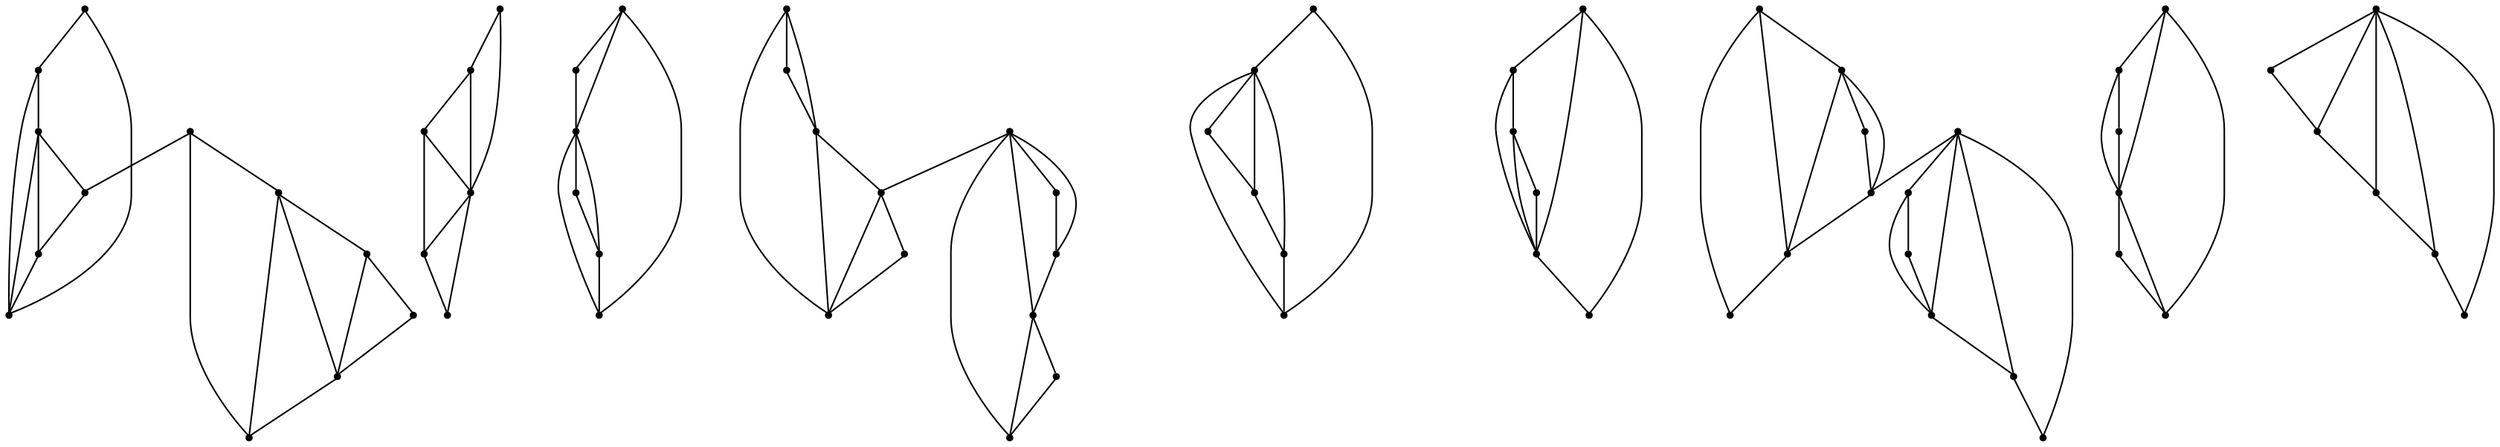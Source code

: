 graph {
  node [shape=point,comment="{\"directed\":false,\"doi\":\"10.4230/LIPIcs.GD.2024.30\",\"figure\":\"3 (4)\"}"]

  v0 [pos="2002.2681837217915,1206.2452533982243"]
  v1 [pos="1988.1225691202565,1230.7418228758186"]
  v2 [pos="1988.1225691202565,1181.7484295984216"]
  v3 [pos="1959.8314671087937,1230.737753720477"]
  v4 [pos="1959.8272697857542,1181.7484295984216"]
  v5 [pos="1945.6817823758265,1206.2452533982243"]
  v6 [pos="1871.4530147615062,1206.228468132441"]
  v7 [pos="1857.3074001599712,1230.725291932244"]
  v8 [pos="1868.9272438245168,1322.882759138236"]
  v9 [pos="1854.781756414589,1347.3793445109682"]
  v10 [pos="1868.9189763700447,1089.5367917619467"]
  v11 [pos="1854.7733617685099,1114.0336155617495"]
  v12 [pos="1857.3074001599712,1181.731898654847"]
  v13 [pos="1829.0162981485084,1230.7209684546938"]
  v14 [pos="1854.781756414589,1298.3859353384332"]
  v15 [pos="1812.3408424785516,1322.882759138236"]
  v16 [pos="1826.4906544031264,1347.3752753556266"]
  v17 [pos="1854.7733617685099,1065.0402222843527"]
  v18 [pos="1826.4822597570471,1114.0292920841994"]
  v19 [pos="1829.0121008254691,1181.731898654847"]
  v20 [pos="1814.866613415541,1206.228468132441"]
  v21 [pos="1826.486457080087,1298.3859353384332"]
  v22 [pos="1826.4780624340074,1065.0402222843527"]
  v23 [pos="1812.3325750240797,1089.5367917619467"]
  v24 [pos="1735.5531069177468,1206.2243989770996"]
  v25 [pos="1721.407492316212,1230.7209684546938"]
  v26 [pos="1721.407492316212,1181.7275751772968"]
  v27 [pos="1678.9665783801747,1206.2243989770996"]
  v28 [pos="1693.1163903047493,1230.7168992993522"]
  v29 [pos="1693.1121929817095,1181.7275751772968"]
  v30 [pos="1668.8805383075896,1322.9036135593608"]
  v31 [pos="1654.7349237060548,1347.400198932093"]
  v32 [pos="1668.851411429527,1089.5451843948383"]
  v33 [pos="1654.7057968279921,1114.0420081946413"]
  v34 [pos="1626.4104974934896,1065.0483605950355"]
  v35 [pos="1654.7349237060548,1298.406789759558"]
  v36 [pos="1626.4438216945923,1347.3961297767514"]
  v37 [pos="1654.7057968279921,1065.0483605950355"]
  v38 [pos="1626.4146948165294,1114.037684717091"]
  v39 [pos="1626.4396243715523,1298.406789759558"]
  v40 [pos="1612.2941369616246,1322.903613559361"]
  v41 [pos="1612.2648828919546,1089.5451843948383"]
  v42 [pos="1602.1704481732904,1206.2243989770996"]
  v43 [pos="1588.0290308947951,1230.7209684546938"]
  v44 [pos="1588.0290308947951,1181.7275751772968"]
  v45 [pos="1545.5840468273254,1206.2243989770996"]
  v46 [pos="1559.7379288833326,1230.7168992993522"]
  v47 [pos="1559.7296614288603,1181.7275751772968"]
  v48 [pos="1468.817043498504,1206.2200754995495"]
  v49 [pos="1454.6715560885766,1230.7168992993522"]
  v50 [pos="1426.3762567540743,1181.7235060219552"]
  v51 [pos="1468.8129733670717,1322.8868282935775"]
  v52 [pos="1454.667358765537,1347.3836679885185"]
  v53 [pos="1412.2264448294995,1322.8868282935775"]
  v54 [pos="1468.8087760440324,1089.5327226066051"]
  v55 [pos="1426.3678621079953,1065.0358988068024"]
  v56 [pos="1454.6631614424973,1114.0292920841994"]
  v57 [pos="1454.6715560885766,1181.7235060219552"]
  v58 [pos="1426.3804540771139,1230.712830144011"]
  v59 [pos="1412.2306421525393,1206.2200754995495"]
  v60 [pos="1454.6673587655368,1298.3900044937745"]
  v61 [pos="1426.3762567540743,1347.3793445109682"]
  v62 [pos="1454.6631614424973,1065.0358988068024"]
  v63 [pos="1426.3720594310344,1114.0252229288578"]
  v64 [pos="1426.3720594310346,1298.3900044937745"]
  v65 [pos="1412.2223746980674,1089.5327226066051"]
  v66 [pos="1335.4595686922858,1206.2076137113163"]
  v67 [pos="1321.3139540907507,1230.704437511119"]
  v68 [pos="1293.0186547562485,1181.7110442337223"]
  v69 [pos="1278.8731673463205,1206.2076137113163"]
  v70 [pos="1321.3139540907507,1181.7110442337223"]
  v71 [pos="1293.022852079288,1230.700114033569"]

  v0 -- v1 [id="-1",pos="2002.2681837217915,1206.2452533982243 1988.1225691202565,1230.7418228758186 1988.1225691202565,1230.7418228758186 1988.1225691202565,1230.7418228758186"]
  v69 -- v68 [id="-2",pos="1278.8731673463205,1206.2076137113163 1293.0186547562485,1181.7110442337223 1293.0186547562485,1181.7110442337223 1293.0186547562485,1181.7110442337223"]
  v71 -- v69 [id="-3",pos="1293.022852079288,1230.700114033569 1278.8731673463205,1206.2076137113163 1278.8731673463205,1206.2076137113163 1278.8731673463205,1206.2076137113163"]
  v68 -- v70 [id="-4",pos="1293.0186547562485,1181.7110442337223 1321.3139540907507,1181.7110442337223 1321.3139540907507,1181.7110442337223 1321.3139540907507,1181.7110442337223"]
  v66 -- v59 [id="-6",pos="1335.4595686922858,1206.2076137113163 1412.2306421525393,1206.2200754995495 1412.2306421525393,1206.2200754995495 1412.2306421525393,1206.2200754995495"]
  v2 -- v0 [id="-8",pos="1988.1225691202565,1181.7484295984216 2002.2681837217915,1206.2452533982243 2002.2681837217915,1206.2452533982243 2002.2681837217915,1206.2452533982243"]
  v66 -- v69 [id="-9",pos="1335.4595686922858,1206.2076137113163 1278.8731673463205,1206.2076137113163 1278.8731673463205,1206.2076137113163 1278.8731673463205,1206.2076137113163"]
  v66 -- v68 [id="-10",pos="1335.4595686922858,1206.2076137113163 1293.0186547562485,1181.7110442337223 1293.0186547562485,1181.7110442337223 1293.0186547562485,1181.7110442337223"]
  v66 -- v67 [id="-11",pos="1335.4595686922858,1206.2076137113163 1321.3139540907507,1230.704437511119 1321.3139540907507,1230.704437511119 1321.3139540907507,1230.704437511119"]
  v65 -- v54 [id="-12",pos="1412.2223746980674,1089.5327226066051 1468.8087760440324,1089.5327226066051 1468.8087760440324,1089.5327226066051 1468.8087760440324,1089.5327226066051"]
  v65 -- v55 [id="-13",pos="1412.2223746980674,1089.5327226066051 1426.3678621079953,1065.0358988068024 1426.3678621079953,1065.0358988068024 1426.3678621079953,1065.0358988068024"]
  v53 -- v64 [id="-14",pos="1412.2264448294995,1322.8868282935775 1426.3720594310346,1298.3900044937745 1426.3720594310346,1298.3900044937745 1426.3720594310346,1298.3900044937745"]
  v59 -- v50 [id="-15",pos="1412.2306421525393,1206.2200754995495 1426.3762567540743,1181.7235060219552 1426.3762567540743,1181.7235060219552 1426.3762567540743,1181.7235060219552"]
  v63 -- v65 [id="-16",pos="1426.3720594310344,1114.0252229288578 1412.2223746980674,1089.5327226066051 1412.2223746980674,1089.5327226066051 1412.2223746980674,1089.5327226066051"]
  v55 -- v62 [id="-17",pos="1426.3678621079953,1065.0358988068024 1454.6631614424973,1065.0358988068024 1454.6631614424973,1065.0358988068024 1454.6631614424973,1065.0358988068024"]
  v63 -- v54 [id="-18",pos="1426.3720594310344,1114.0252229288578 1468.8087760440324,1089.5327226066051 1468.8087760440324,1089.5327226066051 1468.8087760440324,1089.5327226066051"]
  v61 -- v53 [id="-19",pos="1426.3762567540743,1347.3793445109682 1412.2264448294995,1322.8868282935775 1412.2264448294995,1322.8868282935775 1412.2264448294995,1322.8868282935775"]
  v64 -- v60 [id="-20",pos="1426.3720594310346,1298.3900044937745 1454.6673587655368,1298.3900044937745 1454.6673587655368,1298.3900044937745 1454.6673587655368,1298.3900044937745"]
  v58 -- v59 [id="-21",pos="1426.3804540771139,1230.712830144011 1412.2306421525393,1206.2200754995495 1412.2306421525393,1206.2200754995495 1412.2306421525393,1206.2200754995495"]
  v50 -- v57 [id="-22",pos="1426.3762567540743,1181.7235060219552 1454.6715560885766,1181.7235060219552 1454.6715560885766,1181.7235060219552 1454.6715560885766,1181.7235060219552"]
  v1 -- v3 [id="-23",pos="1988.1225691202565,1230.7418228758186 1959.8314671087937,1230.737753720477 1959.8314671087937,1230.737753720477 1959.8314671087937,1230.737753720477"]
  v1 -- v2 [id="-24",pos="1988.1225691202565,1230.7418228758186 1988.1225691202565,1181.7484295984216 1988.1225691202565,1181.7484295984216 1988.1225691202565,1181.7484295984216"]
  v67 -- v69 [id="-25",pos="1321.3139540907507,1230.704437511119 1278.8731673463205,1206.2076137113163 1278.8731673463205,1206.2076137113163 1278.8731673463205,1206.2076137113163"]
  v4 -- v2 [id="-26",pos="1959.8272697857542,1181.7484295984216 1988.1225691202565,1181.7484295984216 1988.1225691202565,1181.7484295984216 1988.1225691202565,1181.7484295984216"]
  v56 -- v63 [id="-27",pos="1454.6631614424973,1114.0292920841994 1426.3720594310344,1114.0252229288578 1426.3720594310344,1114.0252229288578 1426.3720594310344,1114.0252229288578"]
  v62 -- v54 [id="-28",pos="1454.6631614424973,1065.0358988068024 1468.8087760440324,1089.5327226066051 1468.8087760440324,1089.5327226066051 1468.8087760440324,1089.5327226066051"]
  v52 -- v61 [id="-29",pos="1454.667358765537,1347.3836679885185 1426.3762567540743,1347.3793445109682 1426.3762567540743,1347.3793445109682 1426.3762567540743,1347.3793445109682"]
  v60 -- v51 [id="-30",pos="1454.6673587655368,1298.3900044937745 1468.8129733670717,1322.8868282935775 1468.8129733670717,1322.8868282935775 1468.8129733670717,1322.8868282935775"]
  v52 -- v53 [id="-31",pos="1454.667358765537,1347.3836679885185 1412.2264448294995,1322.8868282935775 1412.2264448294995,1322.8868282935775 1412.2264448294995,1322.8868282935775"]
  v60 -- v53 [id="-32",pos="1454.6673587655368,1298.3900044937745 1412.2264448294995,1322.8868282935775 1412.2264448294995,1322.8868282935775 1412.2264448294995,1322.8868282935775"]
  v49 -- v59 [id="-33",pos="1454.6715560885766,1230.7168992993522 1412.2306421525393,1206.2200754995495 1412.2306421525393,1206.2200754995495 1412.2306421525393,1206.2200754995495"]
  v49 -- v50 [id="-34",pos="1454.6715560885766,1230.7168992993522 1426.3762567540743,1181.7235060219552 1426.3762567540743,1181.7235060219552 1426.3762567540743,1181.7235060219552"]
  v49 -- v58 [id="-35",pos="1454.6715560885766,1230.7168992993522 1426.3804540771139,1230.712830144011 1426.3804540771139,1230.712830144011 1426.3804540771139,1230.712830144011"]
  v57 -- v48 [id="-36",pos="1454.6715560885766,1181.7235060219552 1468.817043498504,1206.2200754995495 1468.817043498504,1206.2200754995495 1468.817043498504,1206.2200754995495"]
  v54 -- v56 [id="-37",pos="1468.8087760440324,1089.5327226066051 1454.6631614424973,1114.0292920841994 1454.6631614424973,1114.0292920841994 1454.6631614424973,1114.0292920841994"]
  v54 -- v55 [id="-38",pos="1468.8087760440324,1089.5327226066051 1426.3678621079953,1065.0358988068024 1426.3678621079953,1065.0358988068024 1426.3678621079953,1065.0358988068024"]
  v51 -- v53 [id="-39",pos="1468.8129733670717,1322.8868282935775 1412.2264448294995,1322.8868282935775 1412.2264448294995,1322.8868282935775 1412.2264448294995,1322.8868282935775"]
  v51 -- v52 [id="-40",pos="1468.8129733670717,1322.8868282935775 1454.667358765537,1347.3836679885185 1454.667358765537,1347.3836679885185 1454.667358765537,1347.3836679885185"]
  v48 -- v50 [id="-41",pos="1468.817043498504,1206.2200754995495 1426.3762567540743,1181.7235060219552 1426.3762567540743,1181.7235060219552 1426.3762567540743,1181.7235060219552"]
  v48 -- v49 [id="-42",pos="1468.817043498504,1206.2200754995495 1454.6715560885766,1230.7168992993522 1454.6715560885766,1230.7168992993522 1454.6715560885766,1230.7168992993522"]
  v45 -- v42 [id="-43",pos="1545.5840468273254,1206.2243989770996 1602.1704481732904,1206.2243989770996 1602.1704481732904,1206.2243989770996 1602.1704481732904,1206.2243989770996"]
  v45 -- v47 [id="-44",pos="1545.5840468273254,1206.2243989770996 1559.7296614288603,1181.7275751772968 1559.7296614288603,1181.7275751772968 1559.7296614288603,1181.7275751772968"]
  v46 -- v45 [id="-45",pos="1559.7379288833326,1230.7168992993522 1545.5840468273254,1206.2243989770996 1545.5840468273254,1206.2243989770996 1545.5840468273254,1206.2243989770996"]
  v47 -- v44 [id="-46",pos="1559.7296614288603,1181.7275751772968 1588.0290308947951,1181.7275751772968 1588.0290308947951,1181.7275751772968 1588.0290308947951,1181.7275751772968"]
  v46 -- v42 [id="-47",pos="1559.7379288833326,1230.7168992993522 1602.1704481732904,1206.2243989770996 1602.1704481732904,1206.2243989770996 1602.1704481732904,1206.2243989770996"]
  v43 -- v46 [id="-49",pos="1588.0290308947951,1230.7209684546938 1559.7379288833326,1230.7168992993522 1559.7379288833326,1230.7168992993522 1559.7379288833326,1230.7168992993522"]
  v42 -- v43 [id="-50",pos="1602.1704481732904,1206.2243989770996 1588.0290308947951,1230.7209684546938 1588.0290308947951,1230.7209684546938 1588.0290308947951,1230.7209684546938"]
  v41 -- v34 [id="-51",pos="1612.2648828919546,1089.5451843948383 1626.4104974934896,1065.0483605950355 1626.4104974934896,1065.0483605950355 1626.4104974934896,1065.0483605950355"]
  v40 -- v31 [id="-52",pos="1612.2941369616246,1322.903613559361 1654.7349237060548,1347.400198932093 1654.7349237060548,1347.400198932093 1654.7349237060548,1347.400198932093"]
  v40 -- v39 [id="-53",pos="1612.2941369616246,1322.903613559361 1626.4396243715523,1298.406789759558 1626.4396243715523,1298.406789759558 1626.4396243715523,1298.406789759558"]
  v38 -- v34 [id="-54",pos="1626.4146948165294,1114.037684717091 1626.4104974934896,1065.0483605950355 1626.4104974934896,1065.0483605950355 1626.4104974934896,1065.0483605950355"]
  v38 -- v41 [id="-55",pos="1626.4146948165294,1114.037684717091 1612.2648828919546,1089.5451843948383 1612.2648828919546,1089.5451843948383 1612.2648828919546,1089.5451843948383"]
  v34 -- v37 [id="-56",pos="1626.4104974934896,1065.0483605950355 1654.7057968279921,1065.0483605950355 1654.7057968279921,1065.0483605950355 1654.7057968279921,1065.0483605950355"]
  v36 -- v40 [id="-57",pos="1626.4438216945923,1347.3961297767514 1612.2941369616246,1322.903613559361 1612.2941369616246,1322.903613559361 1612.2941369616246,1322.903613559361"]
  v39 -- v35 [id="-58",pos="1626.4396243715523,1298.406789759558 1654.7349237060548,1298.406789759558 1654.7349237060548,1298.406789759558 1654.7349237060548,1298.406789759558"]
  v39 -- v31 [id="-59",pos="1626.4396243715523,1298.406789759558 1654.7349237060548,1347.400198932093 1654.7349237060548,1347.400198932093 1654.7349237060548,1347.400198932093"]
  v67 -- v71 [id="-60",pos="1321.3139540907507,1230.704437511119 1293.022852079288,1230.700114033569 1293.022852079288,1230.700114033569 1293.022852079288,1230.700114033569"]
  v70 -- v66 [id="-61",pos="1321.3139540907507,1181.7110442337223 1335.4595686922858,1206.2076137113163 1335.4595686922858,1206.2076137113163 1335.4595686922858,1206.2076137113163"]
  v33 -- v34 [id="-62",pos="1654.7057968279921,1114.0420081946413 1626.4104974934896,1065.0483605950355 1626.4104974934896,1065.0483605950355 1626.4104974934896,1065.0483605950355"]
  v33 -- v38 [id="-63",pos="1654.7057968279921,1114.0420081946413 1626.4146948165294,1114.037684717091 1626.4146948165294,1114.037684717091 1626.4146948165294,1114.037684717091"]
  v37 -- v32 [id="-64",pos="1654.7057968279921,1065.0483605950355 1668.851411429527,1089.5451843948383 1668.851411429527,1089.5451843948383 1668.851411429527,1089.5451843948383"]
  v31 -- v36 [id="-65",pos="1654.7349237060548,1347.400198932093 1626.4438216945923,1347.3961297767514 1626.4438216945923,1347.3961297767514 1626.4438216945923,1347.3961297767514"]
  v35 -- v30 [id="-66",pos="1654.7349237060548,1298.406789759558 1668.8805383075896,1322.9036135593608 1668.8805383075896,1322.9036135593608 1668.8805383075896,1322.9036135593608"]
  v31 -- v35 [id="-67",pos="1654.7349237060548,1347.400198932093 1654.7349237060548,1298.406789759558 1654.7349237060548,1298.406789759558 1654.7349237060548,1298.406789759558"]
  v32 -- v34 [id="-68",pos="1668.851411429527,1089.5451843948383 1626.4104974934896,1065.0483605950355 1626.4104974934896,1065.0483605950355 1626.4104974934896,1065.0483605950355"]
  v32 -- v33 [id="-69",pos="1668.851411429527,1089.5451843948383 1654.7057968279921,1114.0420081946413 1654.7057968279921,1114.0420081946413 1654.7057968279921,1114.0420081946413"]
  v30 -- v31 [id="-70",pos="1668.8805383075896,1322.9036135593608 1654.7349237060548,1347.400198932093 1654.7349237060548,1347.400198932093 1654.7349237060548,1347.400198932093"]
  v27 -- v29 [id="-71",pos="1678.9665783801747,1206.2243989770996 1693.1121929817095,1181.7275751772968 1693.1121929817095,1181.7275751772968 1693.1121929817095,1181.7275751772968"]
  v28 -- v24 [id="-72",pos="1693.1163903047493,1230.7168992993522 1735.5531069177468,1206.2243989770996 1735.5531069177468,1206.2243989770996 1735.5531069177468,1206.2243989770996"]
  v28 -- v26 [id="-73",pos="1693.1163903047493,1230.7168992993522 1721.407492316212,1181.7275751772968 1721.407492316212,1181.7275751772968 1721.407492316212,1181.7275751772968"]
  v28 -- v27 [id="-74",pos="1693.1163903047493,1230.7168992993522 1678.9665783801747,1206.2243989770996 1678.9665783801747,1206.2243989770996 1678.9665783801747,1206.2243989770996"]
  v29 -- v26 [id="-75",pos="1693.1121929817095,1181.7275751772968 1721.407492316212,1181.7275751772968 1721.407492316212,1181.7275751772968 1721.407492316212,1181.7275751772968"]
  v25 -- v28 [id="-76",pos="1721.407492316212,1230.7209684546938 1693.1163903047493,1230.7168992993522 1693.1163903047493,1230.7168992993522 1693.1163903047493,1230.7168992993522"]
  v26 -- v24 [id="-77",pos="1721.407492316212,1181.7275751772968 1735.5531069177468,1206.2243989770996 1735.5531069177468,1206.2243989770996 1735.5531069177468,1206.2243989770996"]
  v26 -- v27 [id="-78",pos="1721.407492316212,1181.7275751772968 1678.9665783801747,1206.2243989770996 1678.9665783801747,1206.2243989770996 1678.9665783801747,1206.2243989770996"]
  v24 -- v25 [id="-79",pos="1735.5531069177468,1206.2243989770996 1721.407492316212,1230.7209684546938 1721.407492316212,1230.7209684546938 1721.407492316212,1230.7209684546938"]
  v23 -- v22 [id="-80",pos="1812.3325750240797,1089.5367917619467 1826.4780624340074,1065.0402222843527 1826.4780624340074,1065.0402222843527 1826.4780624340074,1065.0402222843527"]
  v15 -- v21 [id="-81",pos="1812.3408424785516,1322.882759138236 1826.486457080087,1298.3859353384332 1826.486457080087,1298.3859353384332 1826.486457080087,1298.3859353384332"]
  v20 -- v19 [id="-82",pos="1814.866613415541,1206.228468132441 1829.0121008254691,1181.731898654847 1829.0121008254691,1181.731898654847 1829.0121008254691,1181.731898654847"]
  v22 -- v18 [id="-83",pos="1826.4780624340074,1065.0402222843527 1826.4822597570471,1114.0292920841994 1826.4822597570471,1114.0292920841994 1826.4822597570471,1114.0292920841994"]
  v18 -- v23 [id="-84",pos="1826.4822597570471,1114.0292920841994 1812.3325750240797,1089.5367917619467 1812.3325750240797,1089.5367917619467 1812.3325750240797,1089.5367917619467"]
  v22 -- v17 [id="-85",pos="1826.4780624340074,1065.0402222843527 1854.7733617685099,1065.0402222843527 1854.7733617685099,1065.0402222843527 1854.7733617685099,1065.0402222843527"]
  v18 -- v17 [id="-86",pos="1826.4822597570471,1114.0292920841994 1854.7733617685099,1065.0402222843527 1854.7733617685099,1065.0402222843527 1854.7733617685099,1065.0402222843527"]
  v18 -- v10 [id="-87",pos="1826.4822597570471,1114.0292920841994 1868.9189763700447,1089.5367917619467 1868.9189763700447,1089.5367917619467 1868.9189763700447,1089.5367917619467"]
  v16 -- v14 [id="-88",pos="1826.4906544031264,1347.3752753556266 1854.781756414589,1298.3859353384332 1854.781756414589,1298.3859353384332 1854.781756414589,1298.3859353384332"]
  v16 -- v15 [id="-89",pos="1826.4906544031264,1347.3752753556266 1812.3408424785516,1322.882759138236 1812.3408424785516,1322.882759138236 1812.3408424785516,1322.882759138236"]
  v21 -- v14 [id="-90",pos="1826.486457080087,1298.3859353384332 1854.781756414589,1298.3859353384332 1854.781756414589,1298.3859353384332 1854.781756414589,1298.3859353384332"]
  v13 -- v20 [id="-91",pos="1829.0162981485084,1230.7209684546938 1814.866613415541,1206.228468132441 1814.866613415541,1206.228468132441 1814.866613415541,1206.228468132441"]
  v19 -- v12 [id="-92",pos="1829.0121008254691,1181.731898654847 1857.3074001599712,1181.731898654847 1857.3074001599712,1181.731898654847 1857.3074001599712,1181.731898654847"]
  v13 -- v19 [id="-93",pos="1829.0162981485084,1230.7209684546938 1829.0121008254691,1181.731898654847 1829.0121008254691,1181.731898654847 1829.0121008254691,1181.731898654847"]
  v19 -- v7 [id="-94",pos="1829.0121008254691,1181.731898654847 1857.3074001599712,1230.725291932244 1857.3074001599712,1230.725291932244 1857.3074001599712,1230.725291932244"]
  v44 -- v42 [id="-95",pos="1588.0290308947951,1181.7275751772968 1602.1704481732904,1206.2243989770996 1602.1704481732904,1206.2243989770996 1602.1704481732904,1206.2243989770996"]
  v6 -- v5 [id="-97",pos="1871.4530147615062,1206.228468132441 1945.6817823758265,1206.2452533982243 1945.6817823758265,1206.2452533982243 1945.6817823758265,1206.2452533982243"]
  v9 -- v14 [id="-98",pos="1854.781756414589,1347.3793445109682 1854.781756414589,1298.3859353384332 1854.781756414589,1298.3859353384332 1854.781756414589,1298.3859353384332"]
  v9 -- v16 [id="-99",pos="1854.781756414589,1347.3793445109682 1826.4906544031264,1347.3752753556266 1826.4906544031264,1347.3752753556266 1826.4906544031264,1347.3752753556266"]
  v14 -- v15 [id="-100",pos="1854.781756414589,1298.3859353384332 1812.3408424785516,1322.882759138236 1812.3408424785516,1322.882759138236 1812.3408424785516,1322.882759138236"]
  v14 -- v8 [id="-101",pos="1854.781756414589,1298.3859353384332 1868.9272438245168,1322.882759138236 1868.9272438245168,1322.882759138236 1868.9272438245168,1322.882759138236"]
  v7 -- v13 [id="-102",pos="1857.3074001599712,1230.725291932244 1829.0162981485084,1230.7209684546938 1829.0162981485084,1230.7209684546938 1829.0162981485084,1230.7209684546938"]
  v12 -- v6 [id="-103",pos="1857.3074001599712,1181.731898654847 1871.4530147615062,1206.228468132441 1871.4530147615062,1206.228468132441 1871.4530147615062,1206.228468132441"]
  v7 -- v12 [id="-104",pos="1857.3074001599712,1230.725291932244 1857.3074001599712,1181.731898654847 1857.3074001599712,1181.731898654847 1857.3074001599712,1181.731898654847"]
  v10 -- v11 [id="-105",pos="1868.9189763700447,1089.5367917619467 1854.7733617685099,1114.0336155617495 1854.7733617685099,1114.0336155617495 1854.7733617685099,1114.0336155617495"]
  v8 -- v9 [id="-106",pos="1868.9272438245168,1322.882759138236 1854.781756414589,1347.3793445109682 1854.781756414589,1347.3793445109682 1854.781756414589,1347.3793445109682"]
  v6 -- v7 [id="-107",pos="1871.4530147615062,1206.228468132441 1857.3074001599712,1230.725291932244 1857.3074001599712,1230.725291932244 1857.3074001599712,1230.725291932244"]
  v5 -- v4 [id="-108",pos="1945.6817823758265,1206.2452533982243 1959.8272697857542,1181.7484295984216 1959.8272697857542,1181.7484295984216 1959.8272697857542,1181.7484295984216"]
  v4 -- v3 [id="-109",pos="1959.8272697857542,1181.7484295984216 1959.8314671087937,1230.737753720477 1959.8314671087937,1230.737753720477 1959.8314671087937,1230.737753720477"]
  v3 -- v2 [id="-110",pos="1959.8314671087937,1230.737753720477 1988.1225691202565,1181.7484295984216 1988.1225691202565,1181.7484295984216 1988.1225691202565,1181.7484295984216"]
  v3 -- v5 [id="-111",pos="1959.8314671087937,1230.737753720477 1945.6817823758265,1206.2452533982243 1945.6817823758265,1206.2452533982243 1945.6817823758265,1206.2452533982243"]
  v42 -- v27 [id="-112",pos="1602.1704481732904,1206.2243989770996 1678.9665783801747,1206.2243989770996 1678.9665783801747,1206.2243989770996 1678.9665783801747,1206.2243989770996"]
  v11 -- v18 [id="-113",pos="1854.7733617685099,1114.0336155617495 1826.4822597570471,1114.0292920841994 1826.4822597570471,1114.0292920841994 1826.4822597570471,1114.0292920841994"]
  v44 -- v45 [id="-115",pos="1588.0290308947951,1181.7275751772968 1545.5840468273254,1206.2243989770996 1545.5840468273254,1206.2243989770996 1545.5840468273254,1206.2243989770996"]
  v17 -- v10 [id="-117",pos="1854.7733617685099,1065.0402222843527 1868.9189763700447,1089.5367917619467 1868.9189763700447,1089.5367917619467 1868.9189763700447,1089.5367917619467"]
}
